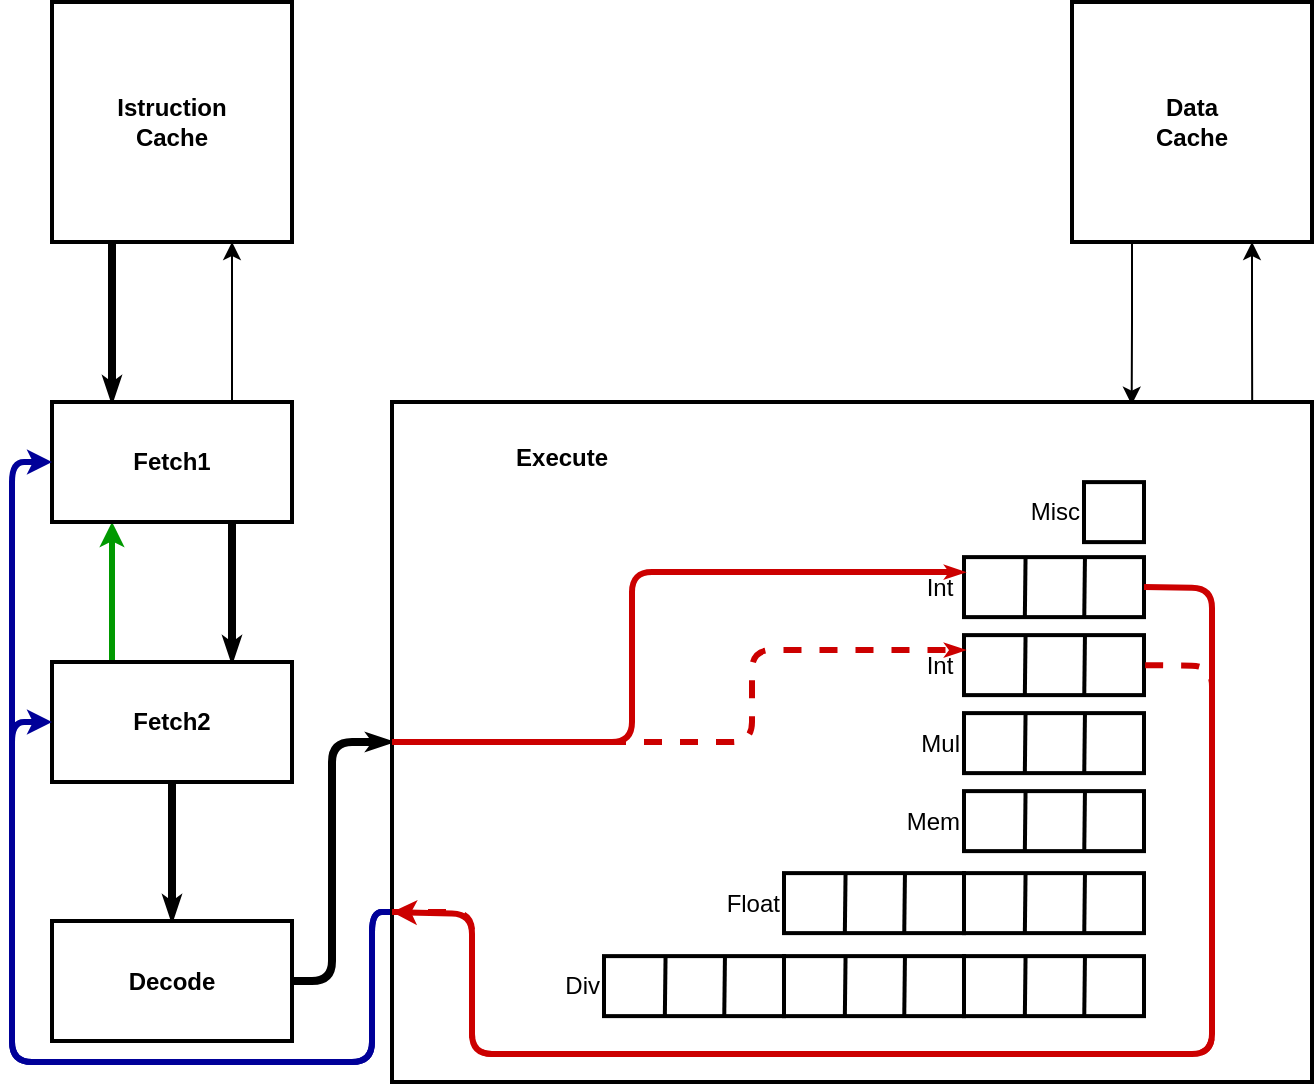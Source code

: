 <mxfile version="12.2.3" type="github" pages="1">
  <diagram id="wDiHQpKzDHLneMOY0ME0" name="Page-1">
    <mxGraphModel dx="854" dy="456" grid="1" gridSize="10" guides="1" tooltips="1" connect="1" arrows="1" fold="1" page="1" pageScale="1" pageWidth="827" pageHeight="1169" math="0" shadow="0">
      <root>
        <mxCell id="0"/>
        <mxCell id="1" parent="0"/>
        <mxCell id="GDPMVn6-N1BsQvA2FNaM-1" style="edgeStyle=orthogonalEdgeStyle;rounded=0;orthogonalLoop=1;jettySize=auto;html=1;exitX=0.25;exitY=1;exitDx=0;exitDy=0;entryX=0.25;entryY=0;entryDx=0;entryDy=0;fontStyle=1;fontFamily=Helvetica;strokeWidth=4;endSize=0;startSize=0;startArrow=none;startFill=0;endArrow=classicThin;endFill=1;" edge="1" parent="1" source="GDPMVn6-N1BsQvA2FNaM-2" target="GDPMVn6-N1BsQvA2FNaM-5">
          <mxGeometry relative="1" as="geometry"/>
        </mxCell>
        <mxCell id="GDPMVn6-N1BsQvA2FNaM-2" value="Istruction&lt;br&gt;Cache" style="rounded=0;whiteSpace=wrap;html=1;fontStyle=1;strokeWidth=2;fontFamily=Helvetica;" vertex="1" parent="1">
          <mxGeometry x="100" y="44" width="120" height="120" as="geometry"/>
        </mxCell>
        <mxCell id="GDPMVn6-N1BsQvA2FNaM-3" style="edgeStyle=orthogonalEdgeStyle;rounded=0;orthogonalLoop=1;jettySize=auto;html=1;exitX=0.75;exitY=0;exitDx=0;exitDy=0;entryX=0.75;entryY=1;entryDx=0;entryDy=0;fontStyle=1;fontFamily=Helvetica;" edge="1" parent="1" source="GDPMVn6-N1BsQvA2FNaM-5" target="GDPMVn6-N1BsQvA2FNaM-2">
          <mxGeometry relative="1" as="geometry"/>
        </mxCell>
        <mxCell id="GDPMVn6-N1BsQvA2FNaM-4" style="edgeStyle=orthogonalEdgeStyle;rounded=0;orthogonalLoop=1;jettySize=auto;html=1;exitX=0.25;exitY=1;exitDx=0;exitDy=0;entryX=0.25;entryY=0;entryDx=0;entryDy=0;fontStyle=1;fontFamily=Helvetica;startArrow=classic;startFill=1;endArrow=none;endFill=0;fillColor=#d5e8d4;strokeColor=#009900;strokeWidth=3;endSize=3;startSize=3;" edge="1" parent="1" source="GDPMVn6-N1BsQvA2FNaM-5" target="GDPMVn6-N1BsQvA2FNaM-8">
          <mxGeometry relative="1" as="geometry"/>
        </mxCell>
        <mxCell id="GDPMVn6-N1BsQvA2FNaM-5" value="Fetch1" style="rounded=0;whiteSpace=wrap;html=1;fontStyle=1;strokeWidth=2;fontFamily=Helvetica;" vertex="1" parent="1">
          <mxGeometry x="100" y="244" width="120" height="60" as="geometry"/>
        </mxCell>
        <mxCell id="GDPMVn6-N1BsQvA2FNaM-6" style="edgeStyle=orthogonalEdgeStyle;rounded=0;orthogonalLoop=1;jettySize=auto;html=1;exitX=0.75;exitY=0;exitDx=0;exitDy=0;fontStyle=1;entryX=0.75;entryY=1;entryDx=0;entryDy=0;fontFamily=Helvetica;startArrow=classicThin;startFill=1;endArrow=none;endFill=0;strokeWidth=4;endSize=0;startSize=0;" edge="1" parent="1" source="GDPMVn6-N1BsQvA2FNaM-8" target="GDPMVn6-N1BsQvA2FNaM-5">
          <mxGeometry relative="1" as="geometry">
            <mxPoint x="110" y="404" as="targetPoint"/>
          </mxGeometry>
        </mxCell>
        <mxCell id="GDPMVn6-N1BsQvA2FNaM-7" style="edgeStyle=orthogonalEdgeStyle;rounded=0;orthogonalLoop=1;jettySize=auto;html=1;exitX=0.5;exitY=1;exitDx=0;exitDy=0;entryX=0.5;entryY=0;entryDx=0;entryDy=0;fontStyle=1;fontFamily=Helvetica;strokeWidth=4;endSize=0;startSize=0;startArrow=none;startFill=0;endArrow=classicThin;endFill=1;" edge="1" parent="1" source="GDPMVn6-N1BsQvA2FNaM-8" target="GDPMVn6-N1BsQvA2FNaM-10">
          <mxGeometry relative="1" as="geometry"/>
        </mxCell>
        <mxCell id="GDPMVn6-N1BsQvA2FNaM-8" value="Fetch2" style="rounded=0;whiteSpace=wrap;html=1;fontStyle=1;strokeWidth=2;fontFamily=Helvetica;" vertex="1" parent="1">
          <mxGeometry x="100" y="374" width="120" height="60" as="geometry"/>
        </mxCell>
        <mxCell id="GDPMVn6-N1BsQvA2FNaM-9" style="edgeStyle=orthogonalEdgeStyle;rounded=1;orthogonalLoop=1;jettySize=auto;html=1;exitX=1;exitY=0.5;exitDx=0;exitDy=0;entryX=0;entryY=0.5;entryDx=0;entryDy=0;fontFamily=Helvetica;strokeWidth=4;endSize=0;startSize=0;startArrow=none;startFill=0;endArrow=classicThin;endFill=1;" edge="1" parent="1" source="GDPMVn6-N1BsQvA2FNaM-10" target="GDPMVn6-N1BsQvA2FNaM-16">
          <mxGeometry relative="1" as="geometry">
            <mxPoint x="290" y="352" as="targetPoint"/>
            <Array as="points">
              <mxPoint x="240" y="534"/>
              <mxPoint x="240" y="414"/>
            </Array>
          </mxGeometry>
        </mxCell>
        <mxCell id="GDPMVn6-N1BsQvA2FNaM-10" value="&lt;span&gt;Decode&lt;/span&gt;" style="rounded=0;whiteSpace=wrap;html=1;fontStyle=1;strokeWidth=2;fontFamily=Helvetica;" vertex="1" parent="1">
          <mxGeometry x="100" y="503.5" width="120" height="60" as="geometry"/>
        </mxCell>
        <mxCell id="GDPMVn6-N1BsQvA2FNaM-11" style="edgeStyle=orthogonalEdgeStyle;rounded=0;orthogonalLoop=1;jettySize=auto;html=1;exitX=0.25;exitY=1;exitDx=0;exitDy=0;entryX=0.804;entryY=0.004;entryDx=0;entryDy=0;entryPerimeter=0;" edge="1" parent="1" source="GDPMVn6-N1BsQvA2FNaM-13" target="GDPMVn6-N1BsQvA2FNaM-16">
          <mxGeometry relative="1" as="geometry">
            <mxPoint x="660" y="224" as="targetPoint"/>
          </mxGeometry>
        </mxCell>
        <mxCell id="GDPMVn6-N1BsQvA2FNaM-12" style="edgeStyle=orthogonalEdgeStyle;rounded=0;orthogonalLoop=1;jettySize=auto;html=1;exitX=0.75;exitY=1;exitDx=0;exitDy=0;entryX=0.935;entryY=0.004;entryDx=0;entryDy=0;entryPerimeter=0;startArrow=classic;startFill=1;endArrow=none;endFill=0;" edge="1" parent="1" source="GDPMVn6-N1BsQvA2FNaM-13" target="GDPMVn6-N1BsQvA2FNaM-16">
          <mxGeometry relative="1" as="geometry"/>
        </mxCell>
        <mxCell id="GDPMVn6-N1BsQvA2FNaM-13" value="Data&lt;br&gt;Cache" style="rounded=0;whiteSpace=wrap;html=1;fontStyle=1;strokeWidth=2;fontFamily=Helvetica;" vertex="1" parent="1">
          <mxGeometry x="610" y="44" width="120" height="120" as="geometry"/>
        </mxCell>
        <mxCell id="GDPMVn6-N1BsQvA2FNaM-14" style="edgeStyle=orthogonalEdgeStyle;rounded=1;orthogonalLoop=1;jettySize=auto;html=1;exitX=0;exitY=0.75;exitDx=0;exitDy=0;entryX=0;entryY=0.5;entryDx=0;entryDy=0;startArrow=none;startFill=0;endArrow=classic;endFill=1;strokeColor=#000099;strokeWidth=3;startSize=4;endSize=3;" edge="1" parent="1" source="GDPMVn6-N1BsQvA2FNaM-16" target="GDPMVn6-N1BsQvA2FNaM-5">
          <mxGeometry relative="1" as="geometry">
            <Array as="points">
              <mxPoint x="260" y="499"/>
              <mxPoint x="260" y="574"/>
              <mxPoint x="80" y="574"/>
              <mxPoint x="80" y="274"/>
            </Array>
          </mxGeometry>
        </mxCell>
        <mxCell id="GDPMVn6-N1BsQvA2FNaM-15" style="edgeStyle=orthogonalEdgeStyle;rounded=1;orthogonalLoop=1;jettySize=auto;html=1;exitX=0;exitY=0.75;exitDx=0;exitDy=0;entryX=0;entryY=0.5;entryDx=0;entryDy=0;startArrow=none;startFill=0;endArrow=classic;endFill=1;strokeColor=#000099;strokeWidth=3;startSize=4;endSize=3;" edge="1" parent="1" source="GDPMVn6-N1BsQvA2FNaM-16" target="GDPMVn6-N1BsQvA2FNaM-8">
          <mxGeometry relative="1" as="geometry">
            <Array as="points">
              <mxPoint x="260" y="499"/>
              <mxPoint x="260" y="574"/>
              <mxPoint x="80" y="574"/>
              <mxPoint x="80" y="404"/>
            </Array>
          </mxGeometry>
        </mxCell>
        <mxCell id="GDPMVn6-N1BsQvA2FNaM-16" value="&amp;nbsp; &amp;nbsp; &amp;nbsp; &amp;nbsp; &amp;nbsp; &lt;br&gt;&amp;nbsp; &amp;nbsp; &amp;nbsp; &amp;nbsp; &amp;nbsp; &amp;nbsp; &amp;nbsp; &amp;nbsp; &amp;nbsp; &lt;b&gt;Execute&lt;/b&gt;" style="rounded=0;whiteSpace=wrap;html=1;verticalAlign=top;labelPosition=center;verticalLabelPosition=middle;align=left;strokeWidth=2;fontFamily=Helvetica;" vertex="1" parent="1">
          <mxGeometry x="270" y="244" width="460" height="340" as="geometry"/>
        </mxCell>
        <mxCell id="GDPMVn6-N1BsQvA2FNaM-17" value="Int&amp;nbsp;" style="rounded=0;whiteSpace=wrap;html=1;align=right;labelPosition=left;verticalLabelPosition=middle;verticalAlign=middle;strokeWidth=2;fontFamily=Helvetica;" vertex="1" parent="1">
          <mxGeometry x="556" y="360.559" width="90" height="30" as="geometry"/>
        </mxCell>
        <mxCell id="GDPMVn6-N1BsQvA2FNaM-18" value="" style="endArrow=none;html=1;exitX=0.338;exitY=0.997;exitDx=0;exitDy=0;exitPerimeter=0;entryX=0.342;entryY=0.003;entryDx=0;entryDy=0;entryPerimeter=0;strokeWidth=2;fontFamily=Helvetica;" edge="1" parent="1" source="GDPMVn6-N1BsQvA2FNaM-17" target="GDPMVn6-N1BsQvA2FNaM-17">
          <mxGeometry width="50" height="50" relative="1" as="geometry">
            <mxPoint x="26" y="463.559" as="sourcePoint"/>
            <mxPoint x="427" y="283.559" as="targetPoint"/>
          </mxGeometry>
        </mxCell>
        <mxCell id="GDPMVn6-N1BsQvA2FNaM-19" value="" style="endArrow=none;html=1;exitX=0.668;exitY=1.01;exitDx=0;exitDy=0;exitPerimeter=0;entryX=0.672;entryY=-0.003;entryDx=0;entryDy=0;entryPerimeter=0;strokeWidth=2;fontFamily=Helvetica;" edge="1" parent="1" source="GDPMVn6-N1BsQvA2FNaM-17" target="GDPMVn6-N1BsQvA2FNaM-17">
          <mxGeometry width="50" height="50" relative="1" as="geometry">
            <mxPoint x="465.8" y="343.939" as="sourcePoint"/>
            <mxPoint x="466" y="283.559" as="targetPoint"/>
          </mxGeometry>
        </mxCell>
        <mxCell id="GDPMVn6-N1BsQvA2FNaM-20" value="Mul" style="rounded=0;whiteSpace=wrap;html=1;align=right;labelPosition=left;verticalLabelPosition=middle;verticalAlign=middle;strokeWidth=2;fontFamily=Helvetica;" vertex="1" parent="1">
          <mxGeometry x="556" y="399.559" width="90" height="30" as="geometry"/>
        </mxCell>
        <mxCell id="GDPMVn6-N1BsQvA2FNaM-21" value="" style="endArrow=none;html=1;exitX=0.338;exitY=0.997;exitDx=0;exitDy=0;exitPerimeter=0;entryX=0.342;entryY=0.003;entryDx=0;entryDy=0;entryPerimeter=0;strokeWidth=2;fontFamily=Helvetica;" edge="1" parent="1" source="GDPMVn6-N1BsQvA2FNaM-20" target="GDPMVn6-N1BsQvA2FNaM-20">
          <mxGeometry width="50" height="50" relative="1" as="geometry">
            <mxPoint x="26" y="503.559" as="sourcePoint"/>
            <mxPoint x="427" y="323.559" as="targetPoint"/>
          </mxGeometry>
        </mxCell>
        <mxCell id="GDPMVn6-N1BsQvA2FNaM-22" value="" style="endArrow=none;html=1;exitX=0.668;exitY=1.01;exitDx=0;exitDy=0;exitPerimeter=0;entryX=0.672;entryY=-0.003;entryDx=0;entryDy=0;entryPerimeter=0;strokeWidth=2;fontFamily=Helvetica;" edge="1" parent="1" source="GDPMVn6-N1BsQvA2FNaM-20" target="GDPMVn6-N1BsQvA2FNaM-20">
          <mxGeometry width="50" height="50" relative="1" as="geometry">
            <mxPoint x="465.8" y="383.939" as="sourcePoint"/>
            <mxPoint x="466" y="323.559" as="targetPoint"/>
          </mxGeometry>
        </mxCell>
        <mxCell id="GDPMVn6-N1BsQvA2FNaM-23" value="Div" style="rounded=0;whiteSpace=wrap;html=1;align=right;labelPosition=left;verticalLabelPosition=middle;verticalAlign=middle;strokeWidth=2;fontFamily=Helvetica;" vertex="1" parent="1">
          <mxGeometry x="376" y="521.059" width="90" height="30" as="geometry"/>
        </mxCell>
        <mxCell id="GDPMVn6-N1BsQvA2FNaM-24" value="" style="endArrow=none;html=1;exitX=0.338;exitY=0.997;exitDx=0;exitDy=0;exitPerimeter=0;entryX=0.342;entryY=0.003;entryDx=0;entryDy=0;entryPerimeter=0;strokeWidth=2;fontFamily=Helvetica;" edge="1" parent="1" source="GDPMVn6-N1BsQvA2FNaM-23" target="GDPMVn6-N1BsQvA2FNaM-23">
          <mxGeometry width="50" height="50" relative="1" as="geometry">
            <mxPoint x="26" y="543.559" as="sourcePoint"/>
            <mxPoint x="427" y="363.559" as="targetPoint"/>
          </mxGeometry>
        </mxCell>
        <mxCell id="GDPMVn6-N1BsQvA2FNaM-25" value="" style="endArrow=none;html=1;exitX=0.668;exitY=1.01;exitDx=0;exitDy=0;exitPerimeter=0;entryX=0.672;entryY=-0.003;entryDx=0;entryDy=0;entryPerimeter=0;strokeWidth=2;fontFamily=Helvetica;" edge="1" parent="1" source="GDPMVn6-N1BsQvA2FNaM-23" target="GDPMVn6-N1BsQvA2FNaM-23">
          <mxGeometry width="50" height="50" relative="1" as="geometry">
            <mxPoint x="465.8" y="423.939" as="sourcePoint"/>
            <mxPoint x="466" y="363.559" as="targetPoint"/>
          </mxGeometry>
        </mxCell>
        <mxCell id="GDPMVn6-N1BsQvA2FNaM-26" value="" style="rounded=0;whiteSpace=wrap;html=1;align=right;labelPosition=left;verticalLabelPosition=middle;verticalAlign=middle;strokeWidth=2;fontFamily=Helvetica;" vertex="1" parent="1">
          <mxGeometry x="466" y="521.059" width="90" height="30" as="geometry"/>
        </mxCell>
        <mxCell id="GDPMVn6-N1BsQvA2FNaM-27" value="" style="endArrow=none;html=1;exitX=0.338;exitY=0.997;exitDx=0;exitDy=0;exitPerimeter=0;entryX=0.342;entryY=0.003;entryDx=0;entryDy=0;entryPerimeter=0;strokeWidth=2;fontFamily=Helvetica;" edge="1" parent="1" source="GDPMVn6-N1BsQvA2FNaM-26" target="GDPMVn6-N1BsQvA2FNaM-26">
          <mxGeometry width="50" height="50" relative="1" as="geometry">
            <mxPoint x="-279" y="583.559" as="sourcePoint"/>
            <mxPoint x="122" y="403.559" as="targetPoint"/>
          </mxGeometry>
        </mxCell>
        <mxCell id="GDPMVn6-N1BsQvA2FNaM-28" value="" style="endArrow=none;html=1;exitX=0.668;exitY=1.01;exitDx=0;exitDy=0;exitPerimeter=0;entryX=0.672;entryY=-0.003;entryDx=0;entryDy=0;entryPerimeter=0;strokeWidth=2;fontFamily=Helvetica;" edge="1" parent="1" source="GDPMVn6-N1BsQvA2FNaM-26" target="GDPMVn6-N1BsQvA2FNaM-26">
          <mxGeometry width="50" height="50" relative="1" as="geometry">
            <mxPoint x="160.8" y="463.939" as="sourcePoint"/>
            <mxPoint x="161" y="403.559" as="targetPoint"/>
          </mxGeometry>
        </mxCell>
        <mxCell id="GDPMVn6-N1BsQvA2FNaM-29" value="" style="rounded=0;whiteSpace=wrap;html=1;align=right;labelPosition=left;verticalLabelPosition=middle;verticalAlign=middle;strokeWidth=2;fontFamily=Helvetica;" vertex="1" parent="1">
          <mxGeometry x="556" y="521.059" width="90" height="30" as="geometry"/>
        </mxCell>
        <mxCell id="GDPMVn6-N1BsQvA2FNaM-30" value="" style="endArrow=none;html=1;exitX=0.338;exitY=0.997;exitDx=0;exitDy=0;exitPerimeter=0;entryX=0.342;entryY=0.003;entryDx=0;entryDy=0;entryPerimeter=0;strokeWidth=2;fontFamily=Helvetica;" edge="1" parent="1" source="GDPMVn6-N1BsQvA2FNaM-29" target="GDPMVn6-N1BsQvA2FNaM-29">
          <mxGeometry width="50" height="50" relative="1" as="geometry">
            <mxPoint x="-269" y="593.559" as="sourcePoint"/>
            <mxPoint x="132" y="413.559" as="targetPoint"/>
          </mxGeometry>
        </mxCell>
        <mxCell id="GDPMVn6-N1BsQvA2FNaM-31" value="" style="endArrow=none;html=1;exitX=0.668;exitY=1.01;exitDx=0;exitDy=0;exitPerimeter=0;entryX=0.672;entryY=-0.003;entryDx=0;entryDy=0;entryPerimeter=0;strokeWidth=2;fontFamily=Helvetica;" edge="1" parent="1" source="GDPMVn6-N1BsQvA2FNaM-29" target="GDPMVn6-N1BsQvA2FNaM-29">
          <mxGeometry width="50" height="50" relative="1" as="geometry">
            <mxPoint x="170.8" y="473.939" as="sourcePoint"/>
            <mxPoint x="171" y="413.559" as="targetPoint"/>
          </mxGeometry>
        </mxCell>
        <mxCell id="GDPMVn6-N1BsQvA2FNaM-32" value="Float" style="rounded=0;whiteSpace=wrap;html=1;align=right;labelPosition=left;verticalLabelPosition=middle;verticalAlign=middle;strokeWidth=2;fontFamily=Helvetica;" vertex="1" parent="1">
          <mxGeometry x="466" y="479.559" width="90" height="30" as="geometry"/>
        </mxCell>
        <mxCell id="GDPMVn6-N1BsQvA2FNaM-33" value="" style="endArrow=none;html=1;exitX=0.338;exitY=0.997;exitDx=0;exitDy=0;exitPerimeter=0;entryX=0.342;entryY=0.003;entryDx=0;entryDy=0;entryPerimeter=0;strokeWidth=2;fontFamily=Helvetica;" edge="1" parent="1" source="GDPMVn6-N1BsQvA2FNaM-32" target="GDPMVn6-N1BsQvA2FNaM-32">
          <mxGeometry width="50" height="50" relative="1" as="geometry">
            <mxPoint x="-259" y="603.559" as="sourcePoint"/>
            <mxPoint x="142" y="423.559" as="targetPoint"/>
          </mxGeometry>
        </mxCell>
        <mxCell id="GDPMVn6-N1BsQvA2FNaM-34" value="" style="endArrow=none;html=1;exitX=0.668;exitY=1.01;exitDx=0;exitDy=0;exitPerimeter=0;entryX=0.672;entryY=-0.003;entryDx=0;entryDy=0;entryPerimeter=0;strokeWidth=2;fontFamily=Helvetica;" edge="1" parent="1" source="GDPMVn6-N1BsQvA2FNaM-32" target="GDPMVn6-N1BsQvA2FNaM-32">
          <mxGeometry width="50" height="50" relative="1" as="geometry">
            <mxPoint x="180.8" y="483.939" as="sourcePoint"/>
            <mxPoint x="181" y="423.559" as="targetPoint"/>
          </mxGeometry>
        </mxCell>
        <mxCell id="GDPMVn6-N1BsQvA2FNaM-35" value="" style="rounded=0;whiteSpace=wrap;html=1;align=right;labelPosition=left;verticalLabelPosition=middle;verticalAlign=middle;strokeWidth=2;fontFamily=Helvetica;" vertex="1" parent="1">
          <mxGeometry x="556" y="479.559" width="90" height="30" as="geometry"/>
        </mxCell>
        <mxCell id="GDPMVn6-N1BsQvA2FNaM-36" value="" style="endArrow=none;html=1;exitX=0.338;exitY=0.997;exitDx=0;exitDy=0;exitPerimeter=0;entryX=0.342;entryY=0.003;entryDx=0;entryDy=0;entryPerimeter=0;strokeWidth=2;fontFamily=Helvetica;" edge="1" parent="1" source="GDPMVn6-N1BsQvA2FNaM-35" target="GDPMVn6-N1BsQvA2FNaM-35">
          <mxGeometry width="50" height="50" relative="1" as="geometry">
            <mxPoint x="-249" y="613.559" as="sourcePoint"/>
            <mxPoint x="152" y="433.559" as="targetPoint"/>
          </mxGeometry>
        </mxCell>
        <mxCell id="GDPMVn6-N1BsQvA2FNaM-37" value="" style="endArrow=none;html=1;exitX=0.668;exitY=1.01;exitDx=0;exitDy=0;exitPerimeter=0;entryX=0.672;entryY=-0.003;entryDx=0;entryDy=0;entryPerimeter=0;strokeWidth=2;fontFamily=Helvetica;" edge="1" parent="1" source="GDPMVn6-N1BsQvA2FNaM-35" target="GDPMVn6-N1BsQvA2FNaM-35">
          <mxGeometry width="50" height="50" relative="1" as="geometry">
            <mxPoint x="190.8" y="493.939" as="sourcePoint"/>
            <mxPoint x="191" y="433.559" as="targetPoint"/>
          </mxGeometry>
        </mxCell>
        <mxCell id="GDPMVn6-N1BsQvA2FNaM-38" value="Mem" style="rounded=0;whiteSpace=wrap;html=1;align=right;labelPosition=left;verticalLabelPosition=middle;verticalAlign=middle;strokeWidth=2;fontFamily=Helvetica;" vertex="1" parent="1">
          <mxGeometry x="556" y="438.559" width="90" height="30" as="geometry"/>
        </mxCell>
        <mxCell id="GDPMVn6-N1BsQvA2FNaM-39" value="" style="endArrow=none;html=1;exitX=0.338;exitY=0.997;exitDx=0;exitDy=0;exitPerimeter=0;entryX=0.342;entryY=0.003;entryDx=0;entryDy=0;entryPerimeter=0;strokeWidth=2;fontFamily=Helvetica;" edge="1" parent="1" source="GDPMVn6-N1BsQvA2FNaM-38" target="GDPMVn6-N1BsQvA2FNaM-38">
          <mxGeometry width="50" height="50" relative="1" as="geometry">
            <mxPoint x="26" y="621.559" as="sourcePoint"/>
            <mxPoint x="427" y="441.559" as="targetPoint"/>
          </mxGeometry>
        </mxCell>
        <mxCell id="GDPMVn6-N1BsQvA2FNaM-40" value="" style="endArrow=none;html=1;exitX=0.668;exitY=1.01;exitDx=0;exitDy=0;exitPerimeter=0;entryX=0.672;entryY=-0.003;entryDx=0;entryDy=0;entryPerimeter=0;strokeWidth=2;fontFamily=Helvetica;" edge="1" parent="1" source="GDPMVn6-N1BsQvA2FNaM-38" target="GDPMVn6-N1BsQvA2FNaM-38">
          <mxGeometry width="50" height="50" relative="1" as="geometry">
            <mxPoint x="465.8" y="501.939" as="sourcePoint"/>
            <mxPoint x="466" y="441.559" as="targetPoint"/>
          </mxGeometry>
        </mxCell>
        <mxCell id="GDPMVn6-N1BsQvA2FNaM-41" value="Misc" style="rounded=0;whiteSpace=wrap;html=1;align=right;labelPosition=left;verticalLabelPosition=middle;verticalAlign=middle;strokeWidth=2;fontFamily=Helvetica;" vertex="1" parent="1">
          <mxGeometry x="616" y="284.059" width="30" height="30" as="geometry"/>
        </mxCell>
        <mxCell id="GDPMVn6-N1BsQvA2FNaM-42" value="Int&amp;nbsp;" style="rounded=0;whiteSpace=wrap;html=1;align=right;labelPosition=left;verticalLabelPosition=middle;verticalAlign=middle;strokeWidth=2;fontFamily=Helvetica;" vertex="1" parent="1">
          <mxGeometry x="556" y="321.559" width="90" height="30" as="geometry"/>
        </mxCell>
        <mxCell id="GDPMVn6-N1BsQvA2FNaM-43" value="" style="endArrow=none;html=1;exitX=0.338;exitY=0.997;exitDx=0;exitDy=0;exitPerimeter=0;entryX=0.342;entryY=0.003;entryDx=0;entryDy=0;entryPerimeter=0;strokeWidth=2;fontFamily=Helvetica;" edge="1" parent="1" source="GDPMVn6-N1BsQvA2FNaM-42" target="GDPMVn6-N1BsQvA2FNaM-42">
          <mxGeometry width="50" height="50" relative="1" as="geometry">
            <mxPoint x="26" y="423.559" as="sourcePoint"/>
            <mxPoint x="427" y="243.559" as="targetPoint"/>
          </mxGeometry>
        </mxCell>
        <mxCell id="GDPMVn6-N1BsQvA2FNaM-44" value="" style="endArrow=none;html=1;exitX=0.668;exitY=1.01;exitDx=0;exitDy=0;exitPerimeter=0;entryX=0.672;entryY=-0.003;entryDx=0;entryDy=0;entryPerimeter=0;strokeWidth=2;fontFamily=Helvetica;" edge="1" parent="1" source="GDPMVn6-N1BsQvA2FNaM-42" target="GDPMVn6-N1BsQvA2FNaM-42">
          <mxGeometry width="50" height="50" relative="1" as="geometry">
            <mxPoint x="465.8" y="303.939" as="sourcePoint"/>
            <mxPoint x="466" y="243.559" as="targetPoint"/>
          </mxGeometry>
        </mxCell>
        <mxCell id="GDPMVn6-N1BsQvA2FNaM-45" value="" style="endArrow=classicThin;html=1;strokeWidth=3;entryX=0;entryY=0.25;entryDx=0;entryDy=0;exitX=0;exitY=0.5;exitDx=0;exitDy=0;endSize=0;fillColor=#f8cecc;strokeColor=#CC0000;endFill=1;" edge="1" parent="1" source="GDPMVn6-N1BsQvA2FNaM-16" target="GDPMVn6-N1BsQvA2FNaM-42">
          <mxGeometry width="50" height="50" relative="1" as="geometry">
            <mxPoint x="70" y="660" as="sourcePoint"/>
            <mxPoint x="120" y="610" as="targetPoint"/>
            <Array as="points">
              <mxPoint x="390" y="414"/>
              <mxPoint x="390" y="329"/>
            </Array>
          </mxGeometry>
        </mxCell>
        <mxCell id="GDPMVn6-N1BsQvA2FNaM-46" value="" style="endArrow=classicThin;dashed=1;html=1;strokeWidth=3;entryX=0;entryY=0.25;entryDx=0;entryDy=0;exitX=0;exitY=0.5;exitDx=0;exitDy=0;endFill=1;endSize=0;fillColor=#f8cecc;strokeColor=#CC0000;" edge="1" parent="1" source="GDPMVn6-N1BsQvA2FNaM-16" target="GDPMVn6-N1BsQvA2FNaM-17">
          <mxGeometry width="50" height="50" relative="1" as="geometry">
            <mxPoint x="70" y="660" as="sourcePoint"/>
            <mxPoint x="120" y="610" as="targetPoint"/>
            <Array as="points">
              <mxPoint x="450" y="414"/>
              <mxPoint x="450" y="368"/>
            </Array>
          </mxGeometry>
        </mxCell>
        <mxCell id="GDPMVn6-N1BsQvA2FNaM-47" value="" style="endArrow=classic;html=1;strokeColor=#CC0000;strokeWidth=3;entryX=0;entryY=0.75;entryDx=0;entryDy=0;exitX=1;exitY=0.5;exitDx=0;exitDy=0;startSize=3;endSize=3;" edge="1" parent="1" source="GDPMVn6-N1BsQvA2FNaM-42" target="GDPMVn6-N1BsQvA2FNaM-16">
          <mxGeometry width="50" height="50" relative="1" as="geometry">
            <mxPoint x="80" y="660" as="sourcePoint"/>
            <mxPoint x="130" y="610" as="targetPoint"/>
            <Array as="points">
              <mxPoint x="680" y="337"/>
              <mxPoint x="680" y="570"/>
              <mxPoint x="310" y="570"/>
              <mxPoint x="310" y="500"/>
            </Array>
          </mxGeometry>
        </mxCell>
        <mxCell id="GDPMVn6-N1BsQvA2FNaM-48" value="" style="endArrow=none;dashed=1;html=1;strokeWidth=3;entryX=1;entryY=0.5;entryDx=0;entryDy=0;exitX=0;exitY=0.75;exitDx=0;exitDy=0;endFill=0;endSize=0;fillColor=#f8cecc;strokeColor=#CC0000;" edge="1" parent="1" source="GDPMVn6-N1BsQvA2FNaM-16" target="GDPMVn6-N1BsQvA2FNaM-17">
          <mxGeometry width="50" height="50" relative="1" as="geometry">
            <mxPoint x="225" y="666" as="sourcePoint"/>
            <mxPoint x="511" y="620.059" as="targetPoint"/>
            <Array as="points">
              <mxPoint x="310" y="499"/>
              <mxPoint x="310" y="570"/>
              <mxPoint x="680" y="570"/>
              <mxPoint x="680" y="376"/>
            </Array>
          </mxGeometry>
        </mxCell>
      </root>
    </mxGraphModel>
  </diagram>
</mxfile>

